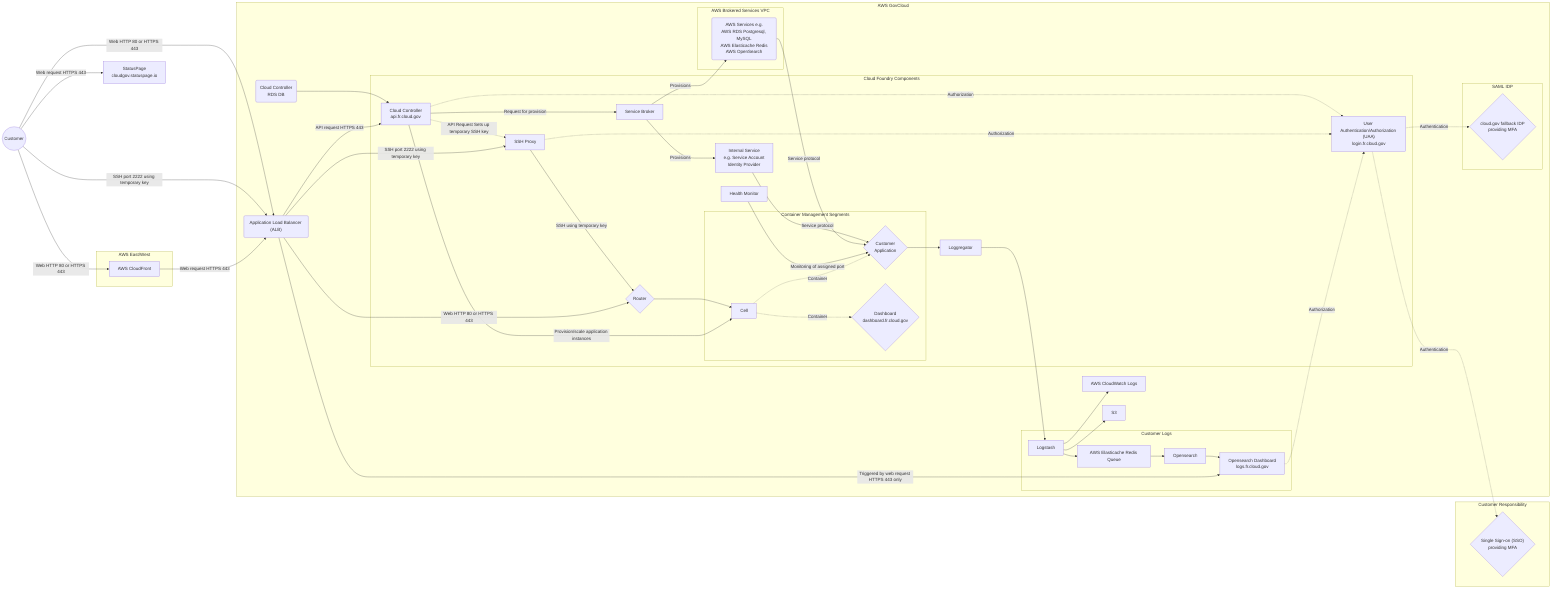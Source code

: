 %% title: 10-4.1 Customer Data Flow
%% description: Section 10 - System Environment - Figure 10-4.1 Customer Data Flow
graph LR
  subgraph AWS GovCloud
    subgraph Cloud Foundry Components
      subgraph Container Management Segments
        Cell["Cell"]
        AppContainer{"Customer<br>Application"}
        Dashboard{Dashboard<br>dashboard.fr.cloud.gov}
      end
      Router{Router}
      SSHProxy[SSH Proxy]
      UAA["User Authentication/Authorization (UAA)<br>login.fr.cloud.gov"]
      CloudController[Cloud Controller<br>api.fr.cloud.gov]
      ServiceBroker[Service Broker]
      InternalService["Internal Service<br>e.g. Service Account<br>Identity Provider"]
      HM[Health Monitor]
      Loggregator[Loggregator]
    end
    subgraph Customer Logs
      Q[AWS Elasticache Redis Queue]
      Logstash[Logstash]
      OS[Opensearch]
      OSD[Opensearch Dashboard<br>logs.fr.cloud.gov]
    end
    subgraph AWS Brokered Services VPC
      AWSService("AWS Services e.g.<br>AWS RDS Postgresql, MySQL<br>AWS Elasticache Redis<br>AWS OpenSearch")
    end
    subgraph SAML IDP
      SAML{cloud.gov fallback IDP<br>providing MFA}
    end
    ALB("Application Load Balancer (ALB)")
    CloudControllerDB(Cloud Controller<br>RDS DB)
    CloudWatch[AWS CloudWatch Logs]
    S3[S3]
  end
  subgraph Customer Responsibility
    CustomerSAML{"Single Sign-on (SSO)<br>providing MFA"}
  end
  subgraph AWS East/West
    cloudfront["AWS CloudFront"]
  end

  Customer((Customer))
  statuspage["StatusPage<br>cloudgov.statuspage.io"]


  Router-->Cell
  SSHProxy--SSH using temporary key-->Router
  CloudController-.API Request Sets up temporary SSH key.->SSHProxy
  CloudController--Request for provision-->ServiceBroker
  CloudController--Provision/scale application instances-->Cell
  CloudControllerDB-->CloudController
  ServiceBroker--Provisions-->InternalService
  ServiceBroker--Provisions-->AWSService
  InternalService--Service protocol-->AppContainer
  AWSService--Service protocol-->AppContainer
  HM--Monitoring of assigned port-->AppContainer
  Cell-.Container.->AppContainer
  AppContainer-->Loggregator
  Cell-.Container.->Dashboard

  Loggregator-->Logstash
  Logstash-->Q
  Q-->OS
  Logstash-->CloudWatch
  Logstash-->S3
  OS-->OSD

  Customer--"Web HTTP 80 or HTTPS 443"-->ALB
  Customer--SSH port 2222 using temporary key-->ALB
  Customer--"Web request HTTPS 443"-->statuspage
  Customer--"Web HTTP 80 or HTTPS 443"-->cloudfront

  cloudfront --"Web request HTTPS 443"--> ALB

  ALB --SSH port 2222 using temporary key--> SSHProxy
  ALB --"Web HTTP 80 or HTTPS 443"--> Router
  ALB --API request HTTPS 443--> CloudController
  ALB -- "Triggered by web request HTTPS 443 only" --> OSD

  UAA-.Authentication.->CustomerSAML
  UAA-.Authentication.->SAML
  CloudController-.Authorization.->UAA
  SSHProxy-.Authorization.->UAA
  OSD-.Authorization.->UAA